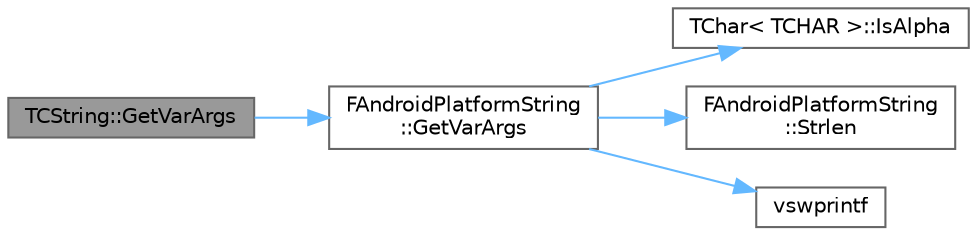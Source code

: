 digraph "TCString::GetVarArgs"
{
 // INTERACTIVE_SVG=YES
 // LATEX_PDF_SIZE
  bgcolor="transparent";
  edge [fontname=Helvetica,fontsize=10,labelfontname=Helvetica,labelfontsize=10];
  node [fontname=Helvetica,fontsize=10,shape=box,height=0.2,width=0.4];
  rankdir="LR";
  Node1 [id="Node000001",label="TCString::GetVarArgs",height=0.2,width=0.4,color="gray40", fillcolor="grey60", style="filled", fontcolor="black",tooltip="Helper function to write formatted output using an argument list."];
  Node1 -> Node2 [id="edge1_Node000001_Node000002",color="steelblue1",style="solid",tooltip=" "];
  Node2 [id="Node000002",label="FAndroidPlatformString\l::GetVarArgs",height=0.2,width=0.4,color="grey40", fillcolor="white", style="filled",URL="$d5/d69/structFAndroidPlatformString.html#ae27ef785b03487dc3443532147a43c0a",tooltip=" "];
  Node2 -> Node3 [id="edge2_Node000002_Node000003",color="steelblue1",style="solid",tooltip=" "];
  Node3 [id="Node000003",label="TChar\< TCHAR \>::IsAlpha",height=0.2,width=0.4,color="grey40", fillcolor="white", style="filled",URL="$d2/d80/structTChar.html#a5fd5d4b0451b491a5acc626c8946a6ec",tooltip=" "];
  Node2 -> Node4 [id="edge3_Node000002_Node000004",color="steelblue1",style="solid",tooltip=" "];
  Node4 [id="Node000004",label="FAndroidPlatformString\l::Strlen",height=0.2,width=0.4,color="grey40", fillcolor="white", style="filled",URL="$d5/d69/structFAndroidPlatformString.html#a8267ad96b698d049f90420e43eb9a2c2",tooltip=" "];
  Node2 -> Node5 [id="edge4_Node000002_Node000005",color="steelblue1",style="solid",tooltip=" "];
  Node5 [id="Node000005",label="vswprintf",height=0.2,width=0.4,color="grey40", fillcolor="white", style="filled",URL="$d3/d6a/AndroidSystemIncludes_8h.html#acb6525d297b6564c6df3b1e357eed107",tooltip=" "];
}
